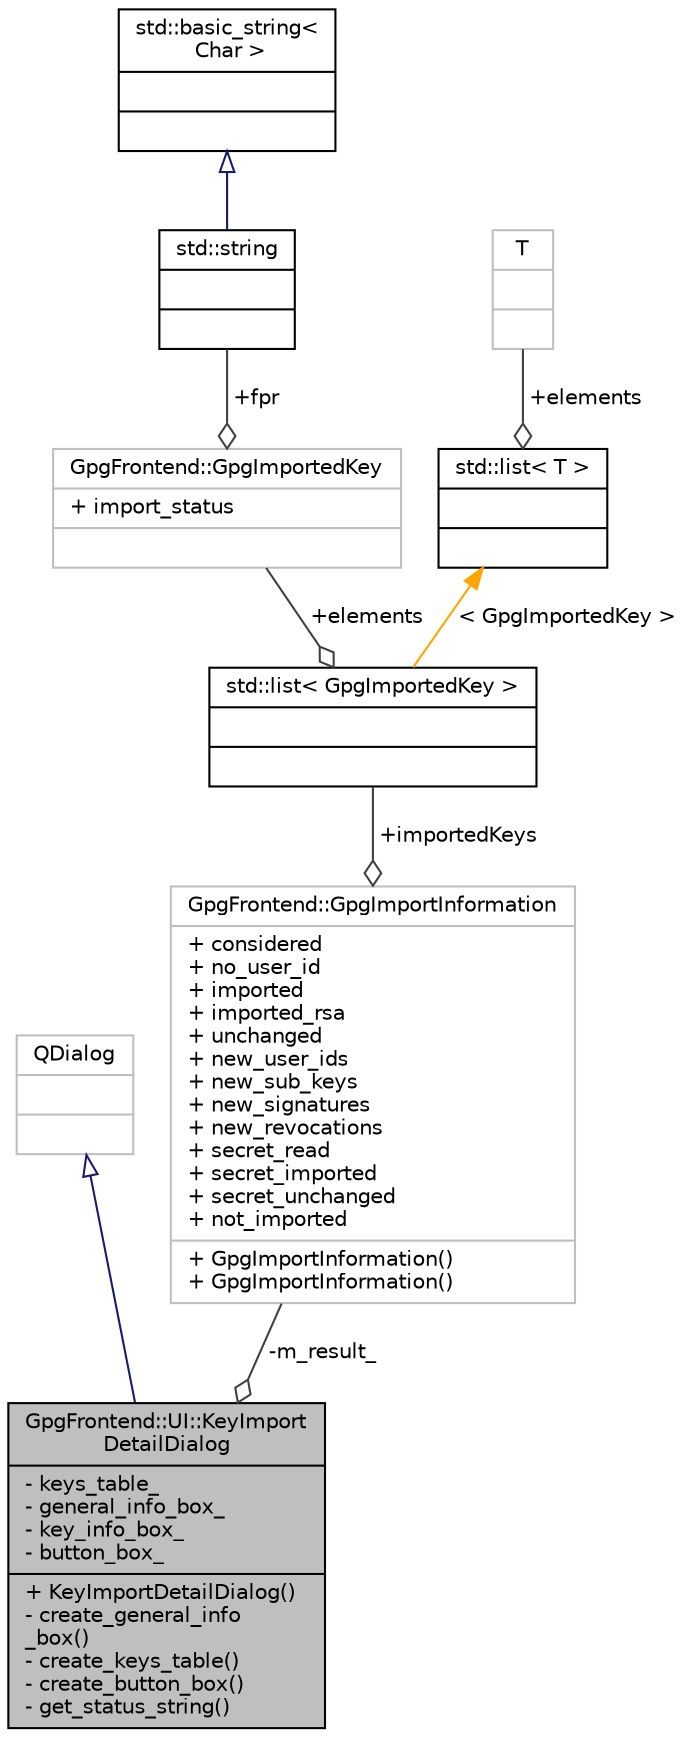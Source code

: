 digraph "GpgFrontend::UI::KeyImportDetailDialog"
{
 // INTERACTIVE_SVG=YES
 // LATEX_PDF_SIZE
  edge [fontname="Helvetica",fontsize="10",labelfontname="Helvetica",labelfontsize="10"];
  node [fontname="Helvetica",fontsize="10",shape=record];
  Node1 [label="{GpgFrontend::UI::KeyImport\lDetailDialog\n|- keys_table_\l- general_info_box_\l- key_info_box_\l- button_box_\l|+ KeyImportDetailDialog()\l- create_general_info\l_box()\l- create_keys_table()\l- create_button_box()\l- get_status_string()\l}",height=0.2,width=0.4,color="black", fillcolor="grey75", style="filled", fontcolor="black",tooltip=" "];
  Node2 -> Node1 [dir="back",color="midnightblue",fontsize="10",style="solid",arrowtail="onormal",fontname="Helvetica"];
  Node2 [label="{QDialog\n||}",height=0.2,width=0.4,color="grey75", fillcolor="white", style="filled",tooltip=" "];
  Node3 -> Node1 [color="grey25",fontsize="10",style="solid",label=" -m_result_" ,arrowhead="odiamond",fontname="Helvetica"];
  Node3 [label="{GpgFrontend::GpgImportInformation\n|+ considered\l+ no_user_id\l+ imported\l+ imported_rsa\l+ unchanged\l+ new_user_ids\l+ new_sub_keys\l+ new_signatures\l+ new_revocations\l+ secret_read\l+ secret_imported\l+ secret_unchanged\l+ not_imported\l|+ GpgImportInformation()\l+ GpgImportInformation()\l}",height=0.2,width=0.4,color="grey75", fillcolor="white", style="filled",URL="$classGpgFrontend_1_1GpgImportInformation.html",tooltip=" "];
  Node4 -> Node3 [color="grey25",fontsize="10",style="solid",label=" +importedKeys" ,arrowhead="odiamond",fontname="Helvetica"];
  Node4 [label="{std::list\< GpgImportedKey \>\n||}",height=0.2,width=0.4,color="black", fillcolor="white", style="filled",tooltip=" "];
  Node5 -> Node4 [color="grey25",fontsize="10",style="solid",label=" +elements" ,arrowhead="odiamond",fontname="Helvetica"];
  Node5 [label="{GpgFrontend::GpgImportedKey\n|+ import_status\l|}",height=0.2,width=0.4,color="grey75", fillcolor="white", style="filled",URL="$classGpgFrontend_1_1GpgImportedKey.html",tooltip=" "];
  Node6 -> Node5 [color="grey25",fontsize="10",style="solid",label=" +fpr" ,arrowhead="odiamond",fontname="Helvetica"];
  Node6 [label="{std::string\n||}",height=0.2,width=0.4,color="black", fillcolor="white", style="filled",tooltip=" "];
  Node7 -> Node6 [dir="back",color="midnightblue",fontsize="10",style="solid",arrowtail="onormal",fontname="Helvetica"];
  Node7 [label="{std::basic_string\<\l Char \>\n||}",height=0.2,width=0.4,color="black", fillcolor="white", style="filled",tooltip=" "];
  Node8 -> Node4 [dir="back",color="orange",fontsize="10",style="solid",label=" \< GpgImportedKey \>" ,fontname="Helvetica"];
  Node8 [label="{std::list\< T \>\n||}",height=0.2,width=0.4,color="black", fillcolor="white", style="filled",tooltip=" "];
  Node9 -> Node8 [color="grey25",fontsize="10",style="solid",label=" +elements" ,arrowhead="odiamond",fontname="Helvetica"];
  Node9 [label="{T\n||}",height=0.2,width=0.4,color="grey75", fillcolor="white", style="filled",tooltip=" "];
}
